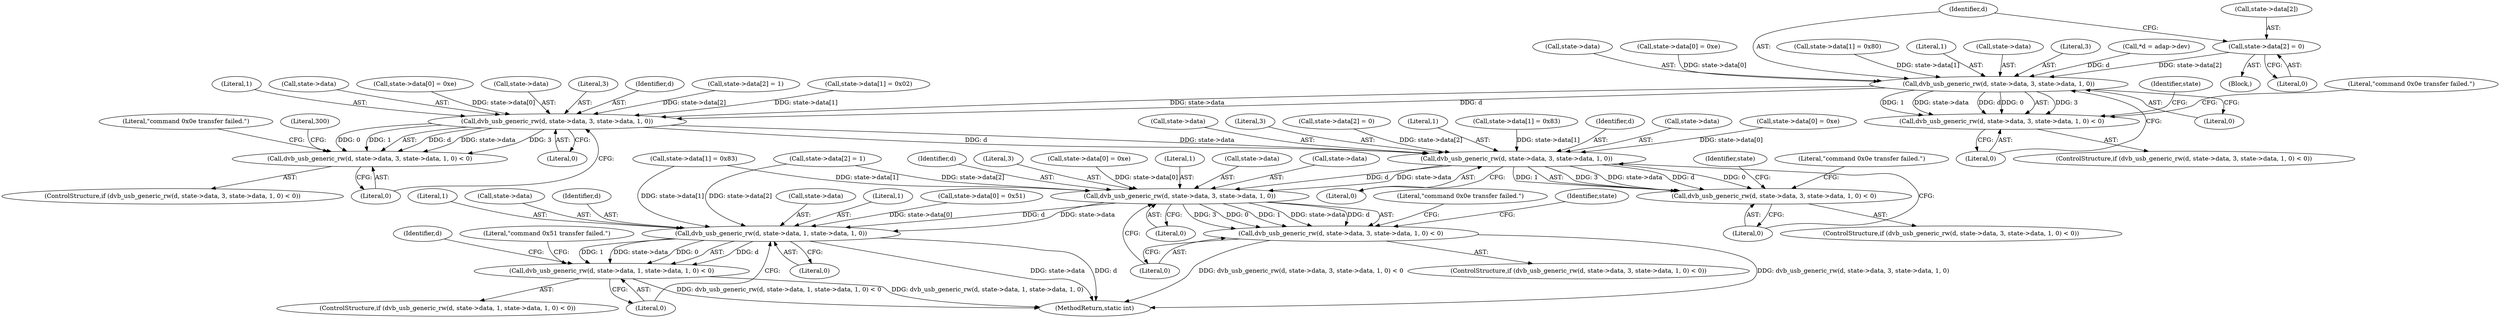 digraph "0_linux_606142af57dad981b78707234cfbd15f9f7b7125_0@array" {
"1000134" [label="(Call,state->data[2] = 0)"];
"1000143" [label="(Call,dvb_usb_generic_rw(d, state->data, 3, state->data, 1, 0))"];
"1000142" [label="(Call,dvb_usb_generic_rw(d, state->data, 3, state->data, 1, 0) < 0)"];
"1000180" [label="(Call,dvb_usb_generic_rw(d, state->data, 3, state->data, 1, 0))"];
"1000179" [label="(Call,dvb_usb_generic_rw(d, state->data, 3, state->data, 1, 0) < 0)"];
"1000219" [label="(Call,dvb_usb_generic_rw(d, state->data, 3, state->data, 1, 0))"];
"1000218" [label="(Call,dvb_usb_generic_rw(d, state->data, 3, state->data, 1, 0) < 0)"];
"1000256" [label="(Call,dvb_usb_generic_rw(d, state->data, 3, state->data, 1, 0))"];
"1000255" [label="(Call,dvb_usb_generic_rw(d, state->data, 3, state->data, 1, 0) < 0)"];
"1000279" [label="(Call,dvb_usb_generic_rw(d, state->data, 1, state->data, 1, 0))"];
"1000278" [label="(Call,dvb_usb_generic_rw(d, state->data, 1, state->data, 1, 0) < 0)"];
"1000285" [label="(Call,state->data)"];
"1000189" [label="(Literal,1)"];
"1000265" [label="(Literal,1)"];
"1000142" [label="(Call,dvb_usb_generic_rw(d, state->data, 3, state->data, 1, 0) < 0)"];
"1000247" [label="(Call,state->data[2] = 1)"];
"1000277" [label="(ControlStructure,if (dvb_usb_generic_rw(d, state->data, 1, state->data, 1, 0) < 0))"];
"1000102" [label="(Block,)"];
"1000220" [label="(Identifier,d)"];
"1000219" [label="(Call,dvb_usb_generic_rw(d, state->data, 3, state->data, 1, 0))"];
"1000279" [label="(Call,dvb_usb_generic_rw(d, state->data, 1, state->data, 1, 0))"];
"1000145" [label="(Call,state->data)"];
"1000182" [label="(Call,state->data)"];
"1000179" [label="(Call,dvb_usb_generic_rw(d, state->data, 3, state->data, 1, 0) < 0)"];
"1000267" [label="(Literal,0)"];
"1000221" [label="(Call,state->data)"];
"1000157" [label="(Call,state->data[0] = 0xe)"];
"1000232" [label="(Literal,\"command 0x0e transfer failed.\")"];
"1000278" [label="(Call,dvb_usb_generic_rw(d, state->data, 1, state->data, 1, 0) < 0)"];
"1000288" [label="(Literal,1)"];
"1000120" [label="(Call,state->data[0] = 0xe)"];
"1000144" [label="(Identifier,d)"];
"1000180" [label="(Call,dvb_usb_generic_rw(d, state->data, 3, state->data, 1, 0))"];
"1000196" [label="(Call,state->data[0] = 0xe)"];
"1000225" [label="(Call,state->data)"];
"1000127" [label="(Call,state->data[1] = 0x80)"];
"1000266" [label="(Literal,0)"];
"1000270" [label="(Call,state->data[0] = 0x51)"];
"1000256" [label="(Call,dvb_usb_generic_rw(d, state->data, 3, state->data, 1, 0))"];
"1000236" [label="(Identifier,state)"];
"1000240" [label="(Call,state->data[1] = 0x83)"];
"1000178" [label="(ControlStructure,if (dvb_usb_generic_rw(d, state->data, 3, state->data, 1, 0) < 0))"];
"1000141" [label="(ControlStructure,if (dvb_usb_generic_rw(d, state->data, 3, state->data, 1, 0) < 0))"];
"1000258" [label="(Call,state->data)"];
"1000193" [label="(Literal,\"command 0x0e transfer failed.\")"];
"1000135" [label="(Call,state->data[2])"];
"1000230" [label="(Literal,0)"];
"1000255" [label="(Call,dvb_usb_generic_rw(d, state->data, 3, state->data, 1, 0) < 0)"];
"1000191" [label="(Literal,0)"];
"1000284" [label="(Literal,1)"];
"1000190" [label="(Literal,0)"];
"1000254" [label="(ControlStructure,if (dvb_usb_generic_rw(d, state->data, 3, state->data, 1, 0) < 0))"];
"1000186" [label="(Call,state->data)"];
"1000156" [label="(Literal,\"command 0x0e transfer failed.\")"];
"1000262" [label="(Call,state->data)"];
"1000152" [label="(Literal,1)"];
"1000257" [label="(Identifier,d)"];
"1000281" [label="(Call,state->data)"];
"1000269" [label="(Literal,\"command 0x0e transfer failed.\")"];
"1000149" [label="(Call,state->data)"];
"1000224" [label="(Literal,3)"];
"1000217" [label="(ControlStructure,if (dvb_usb_generic_rw(d, state->data, 3, state->data, 1, 0) < 0))"];
"1000353" [label="(MethodReturn,static int)"];
"1000195" [label="(Literal,300)"];
"1000210" [label="(Call,state->data[2] = 0)"];
"1000228" [label="(Literal,1)"];
"1000273" [label="(Identifier,state)"];
"1000280" [label="(Identifier,d)"];
"1000289" [label="(Literal,0)"];
"1000218" [label="(Call,dvb_usb_generic_rw(d, state->data, 3, state->data, 1, 0) < 0)"];
"1000185" [label="(Literal,3)"];
"1000181" [label="(Identifier,d)"];
"1000261" [label="(Literal,3)"];
"1000134" [label="(Call,state->data[2] = 0)"];
"1000203" [label="(Call,state->data[1] = 0x83)"];
"1000233" [label="(Call,state->data[0] = 0xe)"];
"1000296" [label="(Identifier,d)"];
"1000148" [label="(Literal,3)"];
"1000171" [label="(Call,state->data[2] = 1)"];
"1000154" [label="(Literal,0)"];
"1000143" [label="(Call,dvb_usb_generic_rw(d, state->data, 3, state->data, 1, 0))"];
"1000160" [label="(Identifier,state)"];
"1000164" [label="(Call,state->data[1] = 0x02)"];
"1000104" [label="(Call,*d = adap->dev)"];
"1000229" [label="(Literal,0)"];
"1000153" [label="(Literal,0)"];
"1000140" [label="(Literal,0)"];
"1000292" [label="(Literal,\"command 0x51 transfer failed.\")"];
"1000290" [label="(Literal,0)"];
"1000134" -> "1000102"  [label="AST: "];
"1000134" -> "1000140"  [label="CFG: "];
"1000135" -> "1000134"  [label="AST: "];
"1000140" -> "1000134"  [label="AST: "];
"1000144" -> "1000134"  [label="CFG: "];
"1000134" -> "1000143"  [label="DDG: state->data[2]"];
"1000143" -> "1000142"  [label="AST: "];
"1000143" -> "1000153"  [label="CFG: "];
"1000144" -> "1000143"  [label="AST: "];
"1000145" -> "1000143"  [label="AST: "];
"1000148" -> "1000143"  [label="AST: "];
"1000149" -> "1000143"  [label="AST: "];
"1000152" -> "1000143"  [label="AST: "];
"1000153" -> "1000143"  [label="AST: "];
"1000154" -> "1000143"  [label="CFG: "];
"1000143" -> "1000142"  [label="DDG: 3"];
"1000143" -> "1000142"  [label="DDG: 1"];
"1000143" -> "1000142"  [label="DDG: state->data"];
"1000143" -> "1000142"  [label="DDG: d"];
"1000143" -> "1000142"  [label="DDG: 0"];
"1000104" -> "1000143"  [label="DDG: d"];
"1000120" -> "1000143"  [label="DDG: state->data[0]"];
"1000127" -> "1000143"  [label="DDG: state->data[1]"];
"1000143" -> "1000180"  [label="DDG: d"];
"1000143" -> "1000180"  [label="DDG: state->data"];
"1000142" -> "1000141"  [label="AST: "];
"1000142" -> "1000154"  [label="CFG: "];
"1000154" -> "1000142"  [label="AST: "];
"1000156" -> "1000142"  [label="CFG: "];
"1000160" -> "1000142"  [label="CFG: "];
"1000180" -> "1000179"  [label="AST: "];
"1000180" -> "1000190"  [label="CFG: "];
"1000181" -> "1000180"  [label="AST: "];
"1000182" -> "1000180"  [label="AST: "];
"1000185" -> "1000180"  [label="AST: "];
"1000186" -> "1000180"  [label="AST: "];
"1000189" -> "1000180"  [label="AST: "];
"1000190" -> "1000180"  [label="AST: "];
"1000191" -> "1000180"  [label="CFG: "];
"1000180" -> "1000179"  [label="DDG: d"];
"1000180" -> "1000179"  [label="DDG: state->data"];
"1000180" -> "1000179"  [label="DDG: 3"];
"1000180" -> "1000179"  [label="DDG: 0"];
"1000180" -> "1000179"  [label="DDG: 1"];
"1000171" -> "1000180"  [label="DDG: state->data[2]"];
"1000157" -> "1000180"  [label="DDG: state->data[0]"];
"1000164" -> "1000180"  [label="DDG: state->data[1]"];
"1000180" -> "1000219"  [label="DDG: d"];
"1000180" -> "1000219"  [label="DDG: state->data"];
"1000179" -> "1000178"  [label="AST: "];
"1000179" -> "1000191"  [label="CFG: "];
"1000191" -> "1000179"  [label="AST: "];
"1000193" -> "1000179"  [label="CFG: "];
"1000195" -> "1000179"  [label="CFG: "];
"1000219" -> "1000218"  [label="AST: "];
"1000219" -> "1000229"  [label="CFG: "];
"1000220" -> "1000219"  [label="AST: "];
"1000221" -> "1000219"  [label="AST: "];
"1000224" -> "1000219"  [label="AST: "];
"1000225" -> "1000219"  [label="AST: "];
"1000228" -> "1000219"  [label="AST: "];
"1000229" -> "1000219"  [label="AST: "];
"1000230" -> "1000219"  [label="CFG: "];
"1000219" -> "1000218"  [label="DDG: 3"];
"1000219" -> "1000218"  [label="DDG: state->data"];
"1000219" -> "1000218"  [label="DDG: d"];
"1000219" -> "1000218"  [label="DDG: 0"];
"1000219" -> "1000218"  [label="DDG: 1"];
"1000196" -> "1000219"  [label="DDG: state->data[0]"];
"1000210" -> "1000219"  [label="DDG: state->data[2]"];
"1000203" -> "1000219"  [label="DDG: state->data[1]"];
"1000219" -> "1000256"  [label="DDG: d"];
"1000219" -> "1000256"  [label="DDG: state->data"];
"1000218" -> "1000217"  [label="AST: "];
"1000218" -> "1000230"  [label="CFG: "];
"1000230" -> "1000218"  [label="AST: "];
"1000232" -> "1000218"  [label="CFG: "];
"1000236" -> "1000218"  [label="CFG: "];
"1000256" -> "1000255"  [label="AST: "];
"1000256" -> "1000266"  [label="CFG: "];
"1000257" -> "1000256"  [label="AST: "];
"1000258" -> "1000256"  [label="AST: "];
"1000261" -> "1000256"  [label="AST: "];
"1000262" -> "1000256"  [label="AST: "];
"1000265" -> "1000256"  [label="AST: "];
"1000266" -> "1000256"  [label="AST: "];
"1000267" -> "1000256"  [label="CFG: "];
"1000256" -> "1000255"  [label="DDG: 3"];
"1000256" -> "1000255"  [label="DDG: 0"];
"1000256" -> "1000255"  [label="DDG: 1"];
"1000256" -> "1000255"  [label="DDG: state->data"];
"1000256" -> "1000255"  [label="DDG: d"];
"1000247" -> "1000256"  [label="DDG: state->data[2]"];
"1000233" -> "1000256"  [label="DDG: state->data[0]"];
"1000240" -> "1000256"  [label="DDG: state->data[1]"];
"1000256" -> "1000279"  [label="DDG: d"];
"1000256" -> "1000279"  [label="DDG: state->data"];
"1000255" -> "1000254"  [label="AST: "];
"1000255" -> "1000267"  [label="CFG: "];
"1000267" -> "1000255"  [label="AST: "];
"1000269" -> "1000255"  [label="CFG: "];
"1000273" -> "1000255"  [label="CFG: "];
"1000255" -> "1000353"  [label="DDG: dvb_usb_generic_rw(d, state->data, 3, state->data, 1, 0)"];
"1000255" -> "1000353"  [label="DDG: dvb_usb_generic_rw(d, state->data, 3, state->data, 1, 0) < 0"];
"1000279" -> "1000278"  [label="AST: "];
"1000279" -> "1000289"  [label="CFG: "];
"1000280" -> "1000279"  [label="AST: "];
"1000281" -> "1000279"  [label="AST: "];
"1000284" -> "1000279"  [label="AST: "];
"1000285" -> "1000279"  [label="AST: "];
"1000288" -> "1000279"  [label="AST: "];
"1000289" -> "1000279"  [label="AST: "];
"1000290" -> "1000279"  [label="CFG: "];
"1000279" -> "1000353"  [label="DDG: d"];
"1000279" -> "1000353"  [label="DDG: state->data"];
"1000279" -> "1000278"  [label="DDG: d"];
"1000279" -> "1000278"  [label="DDG: 1"];
"1000279" -> "1000278"  [label="DDG: state->data"];
"1000279" -> "1000278"  [label="DDG: 0"];
"1000247" -> "1000279"  [label="DDG: state->data[2]"];
"1000240" -> "1000279"  [label="DDG: state->data[1]"];
"1000270" -> "1000279"  [label="DDG: state->data[0]"];
"1000278" -> "1000277"  [label="AST: "];
"1000278" -> "1000290"  [label="CFG: "];
"1000290" -> "1000278"  [label="AST: "];
"1000292" -> "1000278"  [label="CFG: "];
"1000296" -> "1000278"  [label="CFG: "];
"1000278" -> "1000353"  [label="DDG: dvb_usb_generic_rw(d, state->data, 1, state->data, 1, 0) < 0"];
"1000278" -> "1000353"  [label="DDG: dvb_usb_generic_rw(d, state->data, 1, state->data, 1, 0)"];
}
